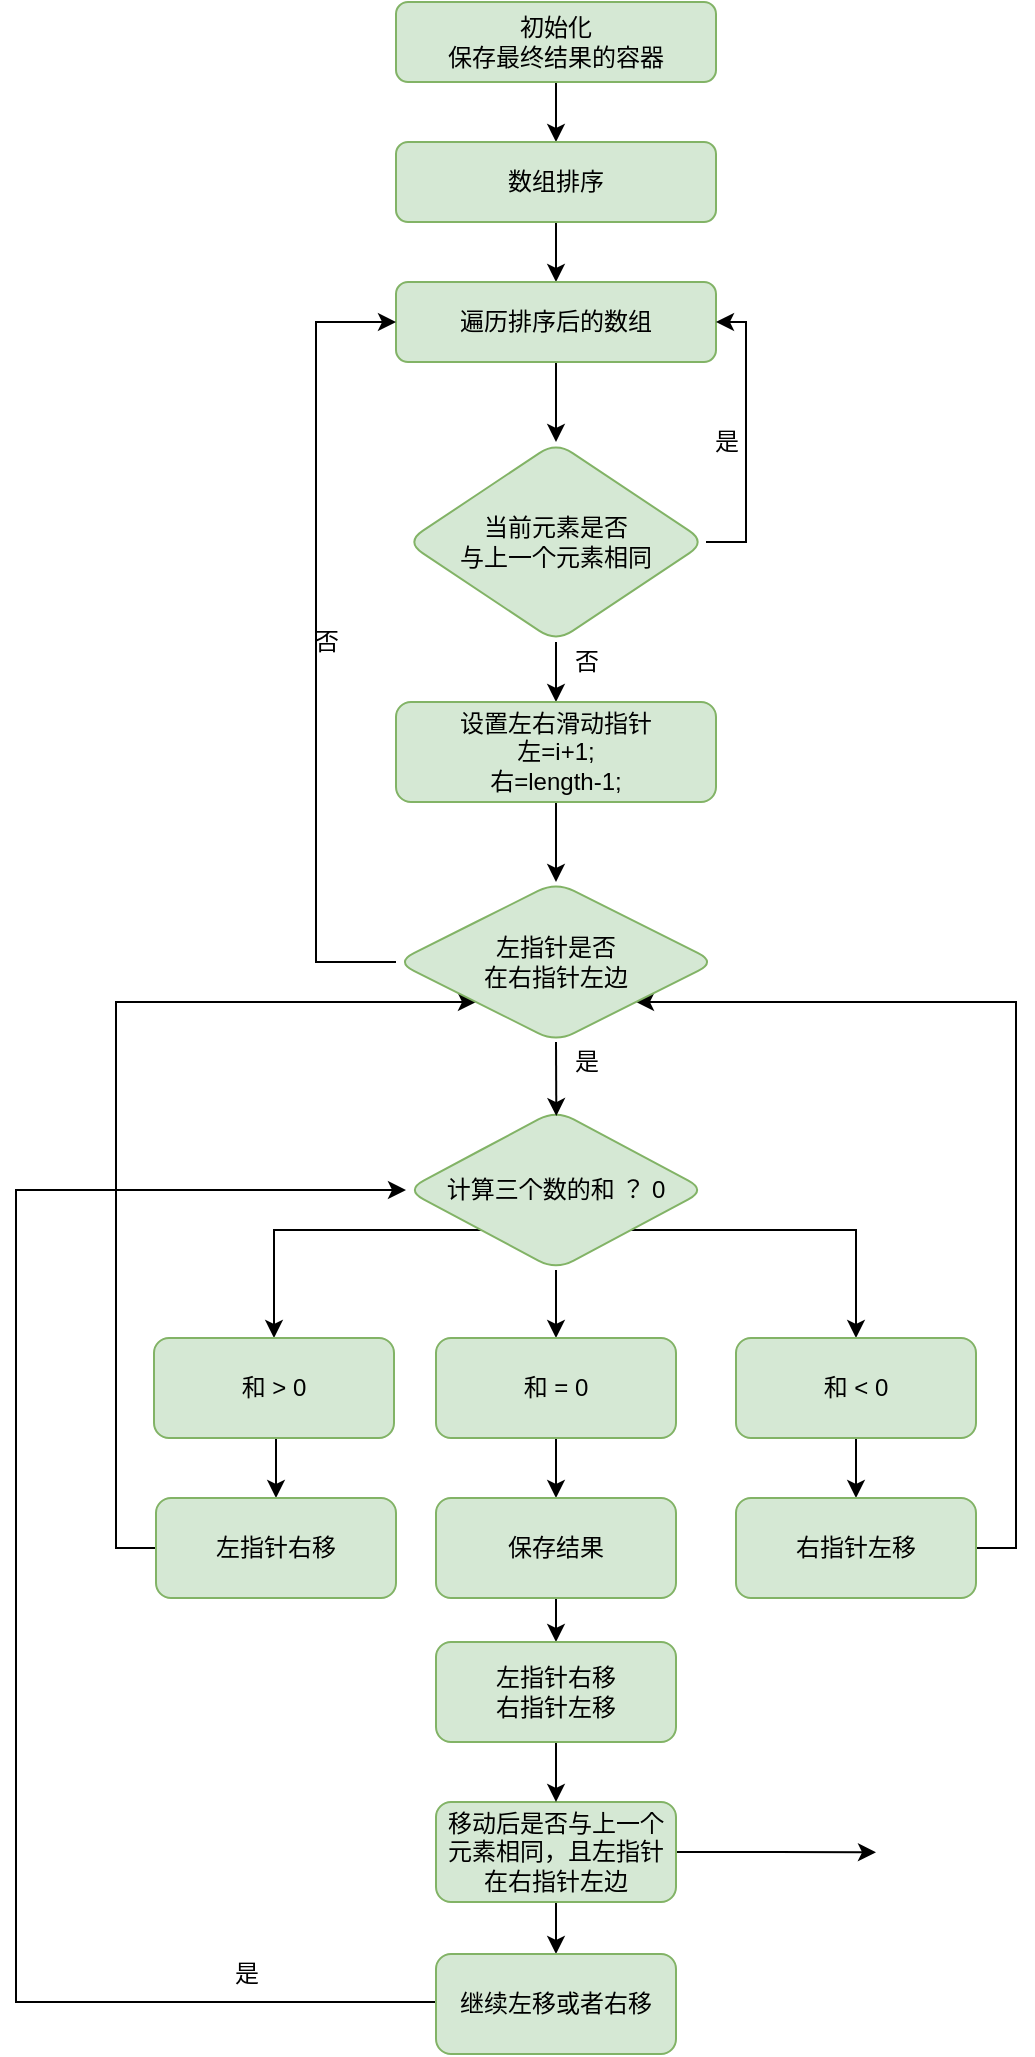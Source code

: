 <mxfile version="17.4.6" type="github">
  <diagram id="nZsXNzgTfsL5aVxK9Qy-" name="第 1 页">
    <mxGraphModel dx="1557" dy="366" grid="1" gridSize="10" guides="1" tooltips="1" connect="1" arrows="1" fold="1" page="1" pageScale="1" pageWidth="827" pageHeight="1169" math="0" shadow="0">
      <root>
        <mxCell id="0" />
        <mxCell id="1" parent="0" />
        <mxCell id="MScV8rbteiX6YOOFGvK_-60" style="edgeStyle=orthogonalEdgeStyle;rounded=0;orthogonalLoop=1;jettySize=auto;html=1;exitX=0.5;exitY=1;exitDx=0;exitDy=0;entryX=0.5;entryY=0;entryDx=0;entryDy=0;" edge="1" parent="1" source="vjGGeXQXuBnlSg8_W75x-2" target="MScV8rbteiX6YOOFGvK_-1">
          <mxGeometry relative="1" as="geometry" />
        </mxCell>
        <mxCell id="vjGGeXQXuBnlSg8_W75x-2" value="初始化&lt;br&gt;保存最终结果的容器" style="rounded=1;whiteSpace=wrap;html=1;fillColor=#d5e8d4;strokeColor=#82b366;" parent="1" vertex="1">
          <mxGeometry x="170" y="120" width="160" height="40" as="geometry" />
        </mxCell>
        <mxCell id="MScV8rbteiX6YOOFGvK_-9" style="edgeStyle=orthogonalEdgeStyle;rounded=0;orthogonalLoop=1;jettySize=auto;html=1;exitX=0.5;exitY=1;exitDx=0;exitDy=0;entryX=0.5;entryY=0;entryDx=0;entryDy=0;" edge="1" parent="1" source="MScV8rbteiX6YOOFGvK_-1" target="MScV8rbteiX6YOOFGvK_-2">
          <mxGeometry relative="1" as="geometry" />
        </mxCell>
        <mxCell id="MScV8rbteiX6YOOFGvK_-1" value="数组排序" style="rounded=1;whiteSpace=wrap;html=1;fillColor=#d5e8d4;strokeColor=#82b366;" vertex="1" parent="1">
          <mxGeometry x="170" y="190" width="160" height="40" as="geometry" />
        </mxCell>
        <mxCell id="MScV8rbteiX6YOOFGvK_-4" style="edgeStyle=orthogonalEdgeStyle;rounded=0;orthogonalLoop=1;jettySize=auto;html=1;exitX=0.5;exitY=1;exitDx=0;exitDy=0;entryX=0.5;entryY=0;entryDx=0;entryDy=0;" edge="1" parent="1" source="MScV8rbteiX6YOOFGvK_-2" target="MScV8rbteiX6YOOFGvK_-3">
          <mxGeometry relative="1" as="geometry" />
        </mxCell>
        <mxCell id="MScV8rbteiX6YOOFGvK_-2" value="遍历排序后的数组" style="rounded=1;whiteSpace=wrap;html=1;fillColor=#d5e8d4;strokeColor=#82b366;" vertex="1" parent="1">
          <mxGeometry x="170" y="260" width="160" height="40" as="geometry" />
        </mxCell>
        <mxCell id="MScV8rbteiX6YOOFGvK_-5" style="edgeStyle=orthogonalEdgeStyle;rounded=0;orthogonalLoop=1;jettySize=auto;html=1;exitX=1;exitY=0.5;exitDx=0;exitDy=0;entryX=1;entryY=0.5;entryDx=0;entryDy=0;" edge="1" parent="1" source="MScV8rbteiX6YOOFGvK_-3" target="MScV8rbteiX6YOOFGvK_-2">
          <mxGeometry relative="1" as="geometry" />
        </mxCell>
        <mxCell id="MScV8rbteiX6YOOFGvK_-8" style="edgeStyle=orthogonalEdgeStyle;rounded=0;orthogonalLoop=1;jettySize=auto;html=1;exitX=0.5;exitY=1;exitDx=0;exitDy=0;entryX=0.5;entryY=0;entryDx=0;entryDy=0;" edge="1" parent="1" source="MScV8rbteiX6YOOFGvK_-3" target="MScV8rbteiX6YOOFGvK_-7">
          <mxGeometry relative="1" as="geometry" />
        </mxCell>
        <mxCell id="MScV8rbteiX6YOOFGvK_-3" value="当前元素是否&lt;br&gt;与上一个元素相同" style="rhombus;whiteSpace=wrap;html=1;fillColor=#d5e8d4;strokeColor=#82b366;rounded=1;" vertex="1" parent="1">
          <mxGeometry x="175" y="340" width="150" height="100" as="geometry" />
        </mxCell>
        <mxCell id="MScV8rbteiX6YOOFGvK_-6" value="是" style="text;html=1;align=center;verticalAlign=middle;resizable=0;points=[];autosize=1;strokeColor=none;fillColor=none;" vertex="1" parent="1">
          <mxGeometry x="320" y="330" width="30" height="20" as="geometry" />
        </mxCell>
        <mxCell id="MScV8rbteiX6YOOFGvK_-64" style="edgeStyle=orthogonalEdgeStyle;rounded=0;orthogonalLoop=1;jettySize=auto;html=1;exitX=0.5;exitY=1;exitDx=0;exitDy=0;entryX=0.5;entryY=0;entryDx=0;entryDy=0;" edge="1" parent="1" source="MScV8rbteiX6YOOFGvK_-7" target="MScV8rbteiX6YOOFGvK_-63">
          <mxGeometry relative="1" as="geometry" />
        </mxCell>
        <mxCell id="MScV8rbteiX6YOOFGvK_-7" value="设置左右滑动指针&lt;br&gt;左=i+1;&lt;br&gt;右=length-1;" style="rounded=1;whiteSpace=wrap;html=1;fillColor=#d5e8d4;strokeColor=#82b366;" vertex="1" parent="1">
          <mxGeometry x="170" y="470" width="160" height="50" as="geometry" />
        </mxCell>
        <mxCell id="MScV8rbteiX6YOOFGvK_-10" value="否" style="text;html=1;align=center;verticalAlign=middle;resizable=0;points=[];autosize=1;strokeColor=none;fillColor=none;" vertex="1" parent="1">
          <mxGeometry x="250" y="440" width="30" height="20" as="geometry" />
        </mxCell>
        <mxCell id="MScV8rbteiX6YOOFGvK_-17" style="edgeStyle=orthogonalEdgeStyle;rounded=0;orthogonalLoop=1;jettySize=auto;html=1;exitX=0;exitY=1;exitDx=0;exitDy=0;entryX=0.5;entryY=0;entryDx=0;entryDy=0;" edge="1" parent="1" source="MScV8rbteiX6YOOFGvK_-13" target="MScV8rbteiX6YOOFGvK_-14">
          <mxGeometry relative="1" as="geometry">
            <Array as="points">
              <mxPoint x="109" y="734" />
            </Array>
          </mxGeometry>
        </mxCell>
        <mxCell id="MScV8rbteiX6YOOFGvK_-18" style="edgeStyle=orthogonalEdgeStyle;rounded=0;orthogonalLoop=1;jettySize=auto;html=1;exitX=0.5;exitY=1;exitDx=0;exitDy=0;entryX=0.5;entryY=0;entryDx=0;entryDy=0;" edge="1" parent="1" source="MScV8rbteiX6YOOFGvK_-13" target="MScV8rbteiX6YOOFGvK_-15">
          <mxGeometry relative="1" as="geometry" />
        </mxCell>
        <mxCell id="MScV8rbteiX6YOOFGvK_-19" style="edgeStyle=orthogonalEdgeStyle;rounded=0;orthogonalLoop=1;jettySize=auto;html=1;exitX=1;exitY=1;exitDx=0;exitDy=0;entryX=0.5;entryY=0;entryDx=0;entryDy=0;" edge="1" parent="1" source="MScV8rbteiX6YOOFGvK_-13" target="MScV8rbteiX6YOOFGvK_-16">
          <mxGeometry relative="1" as="geometry" />
        </mxCell>
        <mxCell id="MScV8rbteiX6YOOFGvK_-13" value="计算三个数的和&amp;nbsp;？ 0" style="rhombus;whiteSpace=wrap;html=1;fillColor=#d5e8d4;strokeColor=#82b366;rounded=1;" vertex="1" parent="1">
          <mxGeometry x="175" y="674" width="150" height="80" as="geometry" />
        </mxCell>
        <mxCell id="MScV8rbteiX6YOOFGvK_-22" style="edgeStyle=orthogonalEdgeStyle;rounded=0;orthogonalLoop=1;jettySize=auto;html=1;exitX=0.5;exitY=1;exitDx=0;exitDy=0;entryX=0.5;entryY=0;entryDx=0;entryDy=0;" edge="1" parent="1" source="MScV8rbteiX6YOOFGvK_-14" target="MScV8rbteiX6YOOFGvK_-20">
          <mxGeometry relative="1" as="geometry" />
        </mxCell>
        <mxCell id="MScV8rbteiX6YOOFGvK_-14" value="和 &amp;gt; 0" style="rounded=1;whiteSpace=wrap;html=1;fillColor=#d5e8d4;strokeColor=#82b366;" vertex="1" parent="1">
          <mxGeometry x="49" y="788" width="120" height="50" as="geometry" />
        </mxCell>
        <mxCell id="MScV8rbteiX6YOOFGvK_-25" style="edgeStyle=orthogonalEdgeStyle;rounded=0;orthogonalLoop=1;jettySize=auto;html=1;exitX=0.5;exitY=1;exitDx=0;exitDy=0;entryX=0.5;entryY=0;entryDx=0;entryDy=0;" edge="1" parent="1" source="MScV8rbteiX6YOOFGvK_-15" target="MScV8rbteiX6YOOFGvK_-24">
          <mxGeometry relative="1" as="geometry" />
        </mxCell>
        <mxCell id="MScV8rbteiX6YOOFGvK_-15" value="和 = 0" style="rounded=1;whiteSpace=wrap;html=1;fillColor=#d5e8d4;strokeColor=#82b366;" vertex="1" parent="1">
          <mxGeometry x="190" y="788" width="120" height="50" as="geometry" />
        </mxCell>
        <mxCell id="MScV8rbteiX6YOOFGvK_-23" style="edgeStyle=orthogonalEdgeStyle;rounded=0;orthogonalLoop=1;jettySize=auto;html=1;exitX=0.5;exitY=1;exitDx=0;exitDy=0;entryX=0.5;entryY=0;entryDx=0;entryDy=0;" edge="1" parent="1" source="MScV8rbteiX6YOOFGvK_-16" target="MScV8rbteiX6YOOFGvK_-21">
          <mxGeometry relative="1" as="geometry" />
        </mxCell>
        <mxCell id="MScV8rbteiX6YOOFGvK_-16" value="和 &amp;lt; 0" style="rounded=1;whiteSpace=wrap;html=1;fillColor=#d5e8d4;strokeColor=#82b366;" vertex="1" parent="1">
          <mxGeometry x="340" y="788" width="120" height="50" as="geometry" />
        </mxCell>
        <mxCell id="MScV8rbteiX6YOOFGvK_-61" style="edgeStyle=orthogonalEdgeStyle;rounded=0;orthogonalLoop=1;jettySize=auto;html=1;exitX=0;exitY=0.5;exitDx=0;exitDy=0;entryX=0;entryY=1;entryDx=0;entryDy=0;" edge="1" parent="1" source="MScV8rbteiX6YOOFGvK_-20" target="MScV8rbteiX6YOOFGvK_-63">
          <mxGeometry relative="1" as="geometry">
            <mxPoint x="20" y="893" as="targetPoint" />
            <Array as="points">
              <mxPoint x="30" y="893" />
              <mxPoint x="30" y="620" />
            </Array>
          </mxGeometry>
        </mxCell>
        <mxCell id="MScV8rbteiX6YOOFGvK_-20" value="左指针右移" style="rounded=1;whiteSpace=wrap;html=1;fillColor=#d5e8d4;strokeColor=#82b366;" vertex="1" parent="1">
          <mxGeometry x="50" y="868" width="120" height="50" as="geometry" />
        </mxCell>
        <mxCell id="MScV8rbteiX6YOOFGvK_-62" style="edgeStyle=orthogonalEdgeStyle;rounded=0;orthogonalLoop=1;jettySize=auto;html=1;exitX=1;exitY=0.5;exitDx=0;exitDy=0;entryX=1;entryY=1;entryDx=0;entryDy=0;" edge="1" parent="1" source="MScV8rbteiX6YOOFGvK_-21" target="MScV8rbteiX6YOOFGvK_-63">
          <mxGeometry relative="1" as="geometry">
            <Array as="points">
              <mxPoint x="480" y="893" />
              <mxPoint x="480" y="620" />
            </Array>
          </mxGeometry>
        </mxCell>
        <mxCell id="MScV8rbteiX6YOOFGvK_-21" value="右指针左移" style="rounded=1;whiteSpace=wrap;html=1;fillColor=#d5e8d4;strokeColor=#82b366;" vertex="1" parent="1">
          <mxGeometry x="340" y="868" width="120" height="50" as="geometry" />
        </mxCell>
        <mxCell id="MScV8rbteiX6YOOFGvK_-70" style="edgeStyle=orthogonalEdgeStyle;rounded=0;orthogonalLoop=1;jettySize=auto;html=1;exitX=0.5;exitY=1;exitDx=0;exitDy=0;entryX=0.5;entryY=0;entryDx=0;entryDy=0;" edge="1" parent="1" source="MScV8rbteiX6YOOFGvK_-24" target="MScV8rbteiX6YOOFGvK_-69">
          <mxGeometry relative="1" as="geometry" />
        </mxCell>
        <mxCell id="MScV8rbteiX6YOOFGvK_-24" value="保存结果" style="rounded=1;whiteSpace=wrap;html=1;fillColor=#d5e8d4;strokeColor=#82b366;" vertex="1" parent="1">
          <mxGeometry x="190" y="868" width="120" height="50" as="geometry" />
        </mxCell>
        <mxCell id="MScV8rbteiX6YOOFGvK_-40" style="edgeStyle=orthogonalEdgeStyle;rounded=0;orthogonalLoop=1;jettySize=auto;html=1;exitX=0;exitY=0.5;exitDx=0;exitDy=0;entryX=0;entryY=0.5;entryDx=0;entryDy=0;" edge="1" parent="1" source="MScV8rbteiX6YOOFGvK_-75" target="MScV8rbteiX6YOOFGvK_-13">
          <mxGeometry relative="1" as="geometry">
            <Array as="points">
              <mxPoint x="190" y="1120" />
              <mxPoint x="-20" y="1120" />
              <mxPoint x="-20" y="714" />
            </Array>
          </mxGeometry>
        </mxCell>
        <mxCell id="MScV8rbteiX6YOOFGvK_-73" style="edgeStyle=orthogonalEdgeStyle;rounded=0;orthogonalLoop=1;jettySize=auto;html=1;exitX=1;exitY=0.5;exitDx=0;exitDy=0;" edge="1" parent="1" source="MScV8rbteiX6YOOFGvK_-29">
          <mxGeometry relative="1" as="geometry">
            <mxPoint x="410" y="1045.182" as="targetPoint" />
          </mxGeometry>
        </mxCell>
        <mxCell id="MScV8rbteiX6YOOFGvK_-77" style="edgeStyle=orthogonalEdgeStyle;rounded=0;orthogonalLoop=1;jettySize=auto;html=1;exitX=0.5;exitY=1;exitDx=0;exitDy=0;entryX=0.5;entryY=0;entryDx=0;entryDy=0;" edge="1" parent="1" source="MScV8rbteiX6YOOFGvK_-29" target="MScV8rbteiX6YOOFGvK_-75">
          <mxGeometry relative="1" as="geometry" />
        </mxCell>
        <mxCell id="MScV8rbteiX6YOOFGvK_-29" value="移动后是否与上一个元素相同，且左指针在右指针左边" style="rounded=1;whiteSpace=wrap;html=1;fillColor=#d5e8d4;strokeColor=#82b366;" vertex="1" parent="1">
          <mxGeometry x="190" y="1020" width="120" height="50" as="geometry" />
        </mxCell>
        <mxCell id="MScV8rbteiX6YOOFGvK_-65" style="edgeStyle=orthogonalEdgeStyle;rounded=0;orthogonalLoop=1;jettySize=auto;html=1;exitX=0.5;exitY=1;exitDx=0;exitDy=0;entryX=0.501;entryY=0.038;entryDx=0;entryDy=0;entryPerimeter=0;" edge="1" parent="1" source="MScV8rbteiX6YOOFGvK_-63" target="MScV8rbteiX6YOOFGvK_-13">
          <mxGeometry relative="1" as="geometry" />
        </mxCell>
        <mxCell id="MScV8rbteiX6YOOFGvK_-66" style="edgeStyle=orthogonalEdgeStyle;rounded=0;orthogonalLoop=1;jettySize=auto;html=1;exitX=0;exitY=0.5;exitDx=0;exitDy=0;entryX=0;entryY=0.5;entryDx=0;entryDy=0;" edge="1" parent="1" source="MScV8rbteiX6YOOFGvK_-63" target="MScV8rbteiX6YOOFGvK_-2">
          <mxGeometry relative="1" as="geometry">
            <Array as="points">
              <mxPoint x="130" y="600" />
              <mxPoint x="130" y="280" />
            </Array>
          </mxGeometry>
        </mxCell>
        <mxCell id="MScV8rbteiX6YOOFGvK_-63" value="&lt;span&gt;左指针是否&lt;br&gt;在右指针左边&lt;/span&gt;" style="rhombus;whiteSpace=wrap;html=1;fillColor=#d5e8d4;strokeColor=#82b366;rounded=1;" vertex="1" parent="1">
          <mxGeometry x="170" y="560" width="160" height="80" as="geometry" />
        </mxCell>
        <mxCell id="MScV8rbteiX6YOOFGvK_-67" value="否" style="text;html=1;align=center;verticalAlign=middle;resizable=0;points=[];autosize=1;strokeColor=none;fillColor=none;" vertex="1" parent="1">
          <mxGeometry x="120" y="430" width="30" height="20" as="geometry" />
        </mxCell>
        <mxCell id="MScV8rbteiX6YOOFGvK_-68" value="是" style="text;html=1;align=center;verticalAlign=middle;resizable=0;points=[];autosize=1;strokeColor=none;fillColor=none;" vertex="1" parent="1">
          <mxGeometry x="250" y="640" width="30" height="20" as="geometry" />
        </mxCell>
        <mxCell id="MScV8rbteiX6YOOFGvK_-71" style="edgeStyle=orthogonalEdgeStyle;rounded=0;orthogonalLoop=1;jettySize=auto;html=1;exitX=0.5;exitY=1;exitDx=0;exitDy=0;entryX=0.5;entryY=0;entryDx=0;entryDy=0;" edge="1" parent="1" source="MScV8rbteiX6YOOFGvK_-69" target="MScV8rbteiX6YOOFGvK_-29">
          <mxGeometry relative="1" as="geometry" />
        </mxCell>
        <mxCell id="MScV8rbteiX6YOOFGvK_-69" value="左指针右移&lt;br&gt;右指针左移" style="rounded=1;whiteSpace=wrap;html=1;fillColor=#d5e8d4;strokeColor=#82b366;" vertex="1" parent="1">
          <mxGeometry x="190" y="940" width="120" height="50" as="geometry" />
        </mxCell>
        <mxCell id="MScV8rbteiX6YOOFGvK_-72" value="是" style="text;html=1;align=center;verticalAlign=middle;resizable=0;points=[];autosize=1;strokeColor=none;fillColor=none;" vertex="1" parent="1">
          <mxGeometry x="80" y="1096" width="30" height="20" as="geometry" />
        </mxCell>
        <mxCell id="MScV8rbteiX6YOOFGvK_-75" value="继续左移或者右移" style="rounded=1;whiteSpace=wrap;html=1;fillColor=#d5e8d4;strokeColor=#82b366;" vertex="1" parent="1">
          <mxGeometry x="190" y="1096" width="120" height="50" as="geometry" />
        </mxCell>
      </root>
    </mxGraphModel>
  </diagram>
</mxfile>
